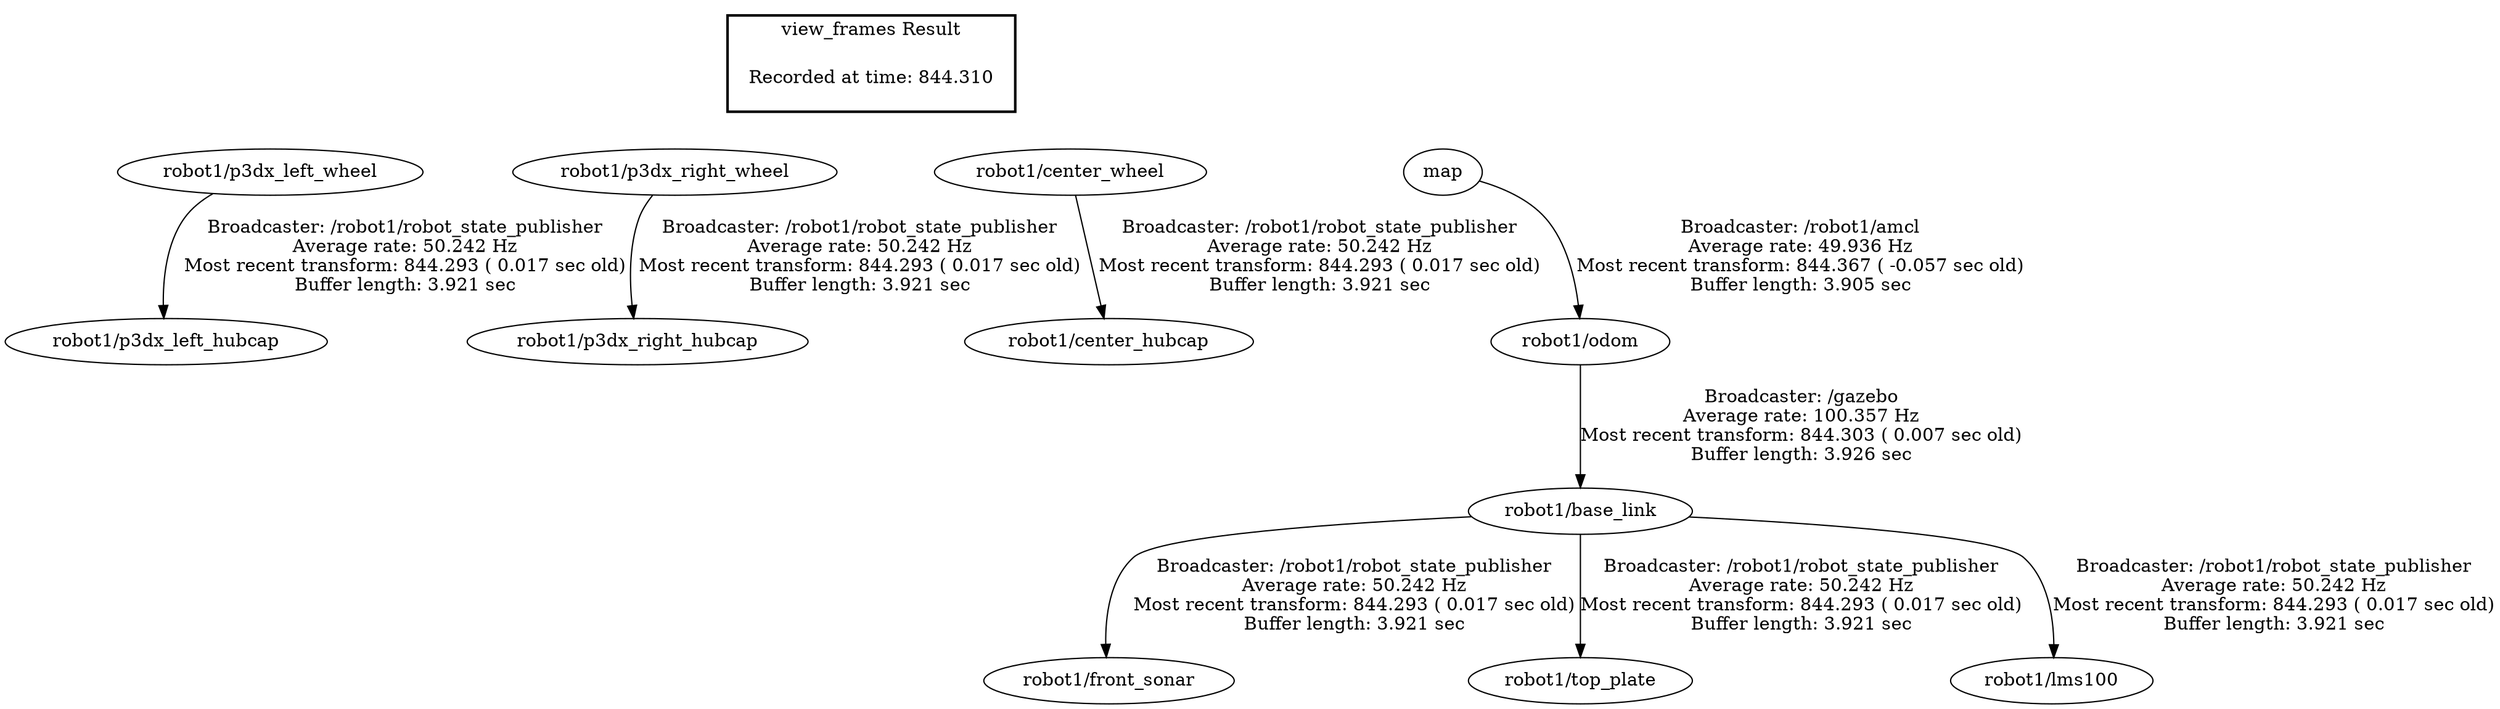 digraph G {
"robot1/base_link" -> "robot1/front_sonar"[label="Broadcaster: /robot1/robot_state_publisher\nAverage rate: 50.242 Hz\nMost recent transform: 844.293 ( 0.017 sec old)\nBuffer length: 3.921 sec\n"];
"robot1/odom" -> "robot1/base_link"[label="Broadcaster: /gazebo\nAverage rate: 100.357 Hz\nMost recent transform: 844.303 ( 0.007 sec old)\nBuffer length: 3.926 sec\n"];
"robot1/p3dx_left_wheel" -> "robot1/p3dx_left_hubcap"[label="Broadcaster: /robot1/robot_state_publisher\nAverage rate: 50.242 Hz\nMost recent transform: 844.293 ( 0.017 sec old)\nBuffer length: 3.921 sec\n"];
"robot1/p3dx_right_wheel" -> "robot1/p3dx_right_hubcap"[label="Broadcaster: /robot1/robot_state_publisher\nAverage rate: 50.242 Hz\nMost recent transform: 844.293 ( 0.017 sec old)\nBuffer length: 3.921 sec\n"];
"robot1/base_link" -> "robot1/top_plate"[label="Broadcaster: /robot1/robot_state_publisher\nAverage rate: 50.242 Hz\nMost recent transform: 844.293 ( 0.017 sec old)\nBuffer length: 3.921 sec\n"];
"robot1/center_wheel" -> "robot1/center_hubcap"[label="Broadcaster: /robot1/robot_state_publisher\nAverage rate: 50.242 Hz\nMost recent transform: 844.293 ( 0.017 sec old)\nBuffer length: 3.921 sec\n"];
"robot1/base_link" -> "robot1/lms100"[label="Broadcaster: /robot1/robot_state_publisher\nAverage rate: 50.242 Hz\nMost recent transform: 844.293 ( 0.017 sec old)\nBuffer length: 3.921 sec\n"];
"map" -> "robot1/odom"[label="Broadcaster: /robot1/amcl\nAverage rate: 49.936 Hz\nMost recent transform: 844.367 ( -0.057 sec old)\nBuffer length: 3.905 sec\n"];
edge [style=invis];
 subgraph cluster_legend { style=bold; color=black; label ="view_frames Result";
"Recorded at time: 844.310"[ shape=plaintext ] ;
 }->"robot1/p3dx_left_wheel";
edge [style=invis];
 subgraph cluster_legend { style=bold; color=black; label ="view_frames Result";
"Recorded at time: 844.310"[ shape=plaintext ] ;
 }->"robot1/p3dx_right_wheel";
edge [style=invis];
 subgraph cluster_legend { style=bold; color=black; label ="view_frames Result";
"Recorded at time: 844.310"[ shape=plaintext ] ;
 }->"robot1/center_wheel";
edge [style=invis];
 subgraph cluster_legend { style=bold; color=black; label ="view_frames Result";
"Recorded at time: 844.310"[ shape=plaintext ] ;
 }->"map";
}